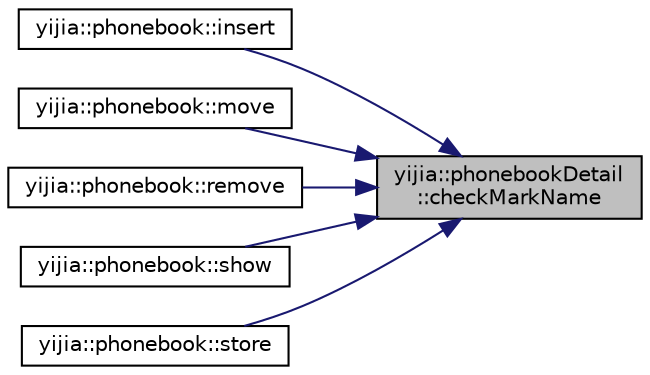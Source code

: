 digraph "yijia::phonebookDetail::checkMarkName"
{
 // LATEX_PDF_SIZE
  edge [fontname="Helvetica",fontsize="10",labelfontname="Helvetica",labelfontsize="10"];
  node [fontname="Helvetica",fontsize="10",shape=record];
  rankdir="RL";
  Node1 [label="yijia::phonebookDetail\l::checkMarkName",height=0.2,width=0.4,color="black", fillcolor="grey75", style="filled", fontcolor="black",tooltip=" "];
  Node1 -> Node2 [dir="back",color="midnightblue",fontsize="10",style="solid",fontname="Helvetica"];
  Node2 [label="yijia::phonebook::insert",height=0.2,width=0.4,color="black", fillcolor="white", style="filled",URL="$namespaceyijia_1_1phonebook.html#a3f042d4c49b5790ef4ec51e51e7f5508",tooltip=" "];
  Node1 -> Node3 [dir="back",color="midnightblue",fontsize="10",style="solid",fontname="Helvetica"];
  Node3 [label="yijia::phonebook::move",height=0.2,width=0.4,color="black", fillcolor="white", style="filled",URL="$namespaceyijia_1_1phonebook.html#a0ed69b6e477fe0a903a56b6a0e557872",tooltip=" "];
  Node1 -> Node4 [dir="back",color="midnightblue",fontsize="10",style="solid",fontname="Helvetica"];
  Node4 [label="yijia::phonebook::remove",height=0.2,width=0.4,color="black", fillcolor="white", style="filled",URL="$namespaceyijia_1_1phonebook.html#a4d6d7785e1da45eec61ee436474e8d3a",tooltip=" "];
  Node1 -> Node5 [dir="back",color="midnightblue",fontsize="10",style="solid",fontname="Helvetica"];
  Node5 [label="yijia::phonebook::show",height=0.2,width=0.4,color="black", fillcolor="white", style="filled",URL="$namespaceyijia_1_1phonebook.html#a324b5a74bea1527003db84fa81bdd465",tooltip=" "];
  Node1 -> Node6 [dir="back",color="midnightblue",fontsize="10",style="solid",fontname="Helvetica"];
  Node6 [label="yijia::phonebook::store",height=0.2,width=0.4,color="black", fillcolor="white", style="filled",URL="$namespaceyijia_1_1phonebook.html#a5b85dc207422e90e6672673395e87ca8",tooltip=" "];
}
